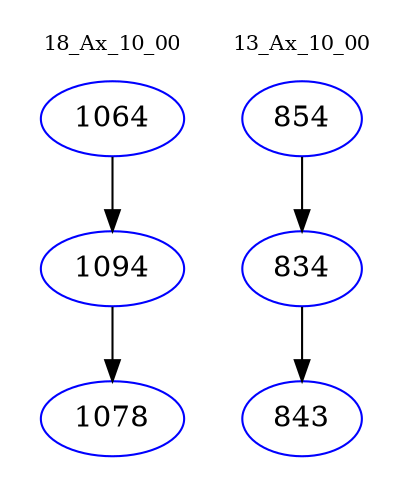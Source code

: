 digraph{
subgraph cluster_0 {
color = white
label = "18_Ax_10_00";
fontsize=10;
T0_1064 [label="1064", color="blue"]
T0_1064 -> T0_1094 [color="black"]
T0_1094 [label="1094", color="blue"]
T0_1094 -> T0_1078 [color="black"]
T0_1078 [label="1078", color="blue"]
}
subgraph cluster_1 {
color = white
label = "13_Ax_10_00";
fontsize=10;
T1_854 [label="854", color="blue"]
T1_854 -> T1_834 [color="black"]
T1_834 [label="834", color="blue"]
T1_834 -> T1_843 [color="black"]
T1_843 [label="843", color="blue"]
}
}
